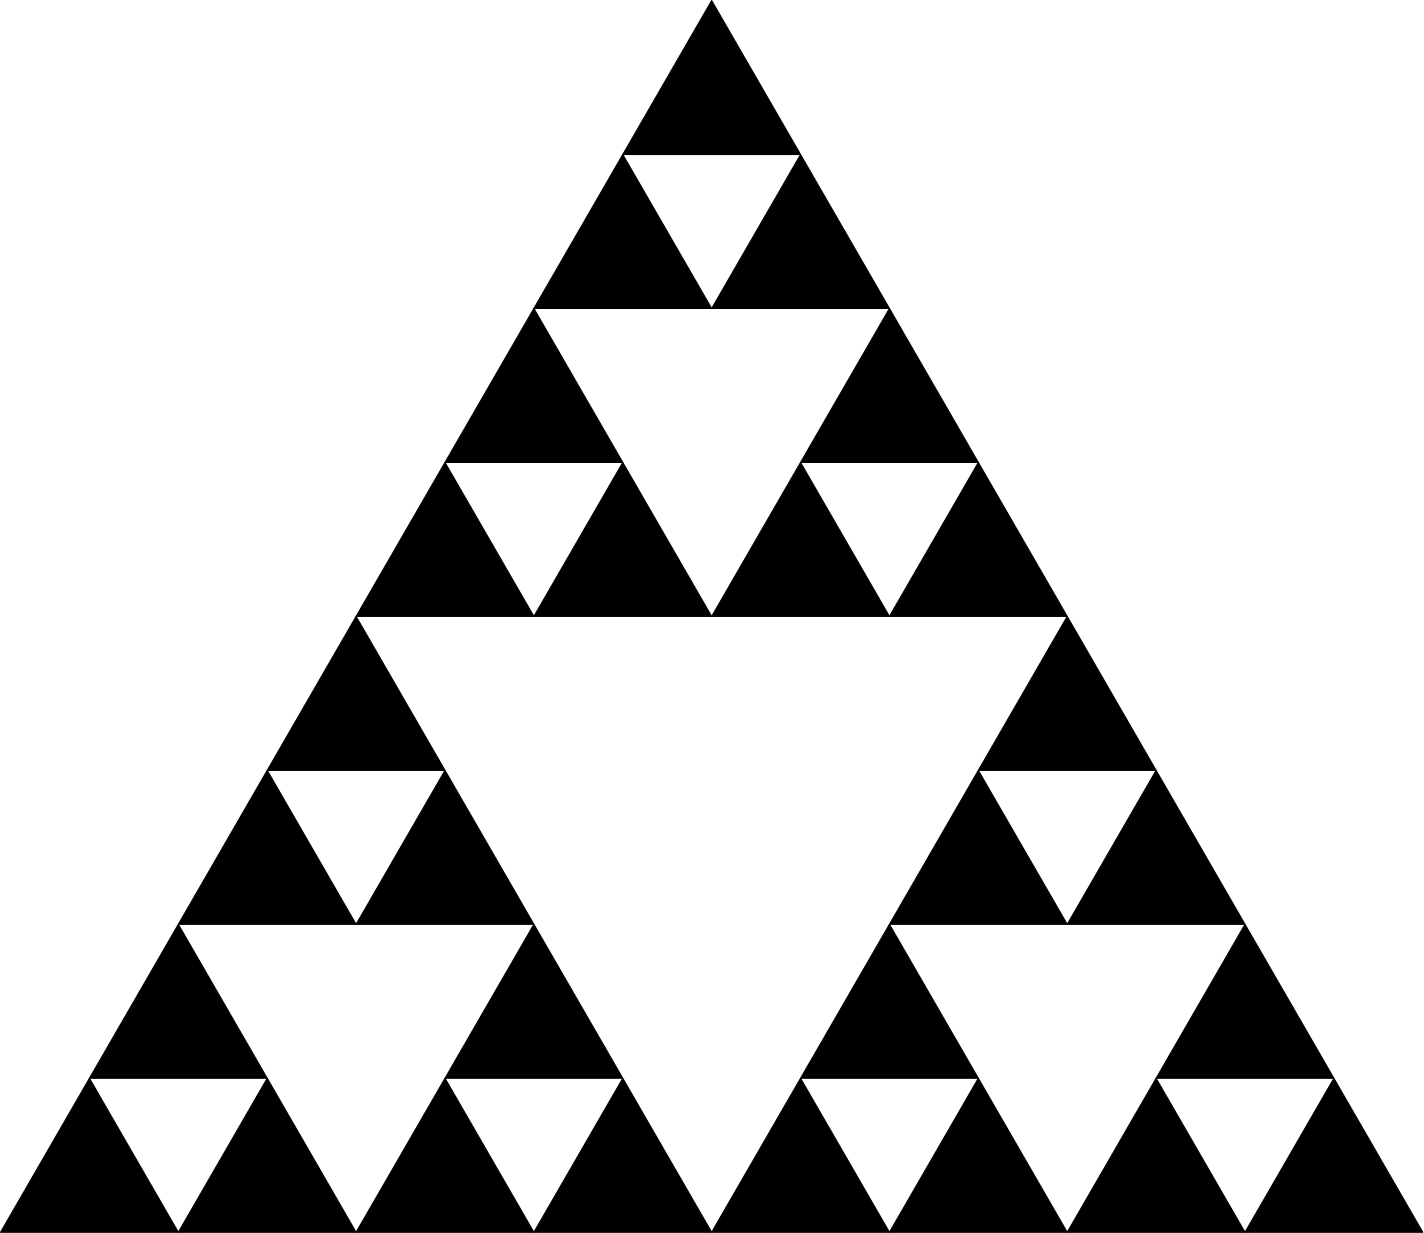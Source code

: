 <?xml version="1.0"?>
<!DOCTYPE ipe SYSTEM "ipe.dtd">
<ipe version="70212" creator="svgtoipe 20240516">
<ipestyle>
<layout paper="536 467" frame="536 467" origin="0 0" crop="no"/>
<opacity name="10%" value="0.10"/>
<opacity name="20%" value="0.20"/>
<opacity name="30%" value="0.30"/>
<opacity name="40%" value="0.40"/>
<opacity name="50%" value="0.50"/>
<opacity name="60%" value="0.60"/>
<opacity name="70%" value="0.70"/>
<opacity name="80%" value="0.80"/>
<opacity name="90%" value="0.90"/>
<pathstyle cap="0" join="0" fillrule="wind"/>
</ipestyle>
<page>
<group matrix="1 0 0 -1 -372 594">
<path stroke="0 0 0" fill="0 0 0" join="1">
672 194.021 m
608 194.021 l
640 138.595 l
h
</path>
<path stroke="0 0 0" fill="0 0 0" join="1">
800 415.723 m
736 415.723 l
768 360.297 l
h
</path>
<path stroke="0 0 0" fill="0 0 0" join="1">
544 415.723 m
480 415.723 l
512 360.297 l
h
</path>
<path stroke="0 0 0" fill="0 0 0" join="1">
736 304.872 m
672 304.872 l
704 249.446 l
h
</path>
<path stroke="0 0 0" fill="0 0 0" join="1">
864 526.574 m
800 526.574 l
832 471.149 l
h
</path>
<path stroke="0 0 0" fill="0 0 0" join="1">
608 526.574 m
544 526.574 l
576 471.149 l
h
</path>
<path stroke="0 0 0" fill="0 0 0" join="1">
608 304.872 m
544 304.872 l
576 249.446 l
h
</path>
<path stroke="0 0 0" fill="0 0 0" join="1">
736 526.574 m
672 526.574 l
704 471.149 l
h
</path>
<path stroke="0 0 0" fill="0 0 0" join="1">
480 526.574 m
416 526.574 l
448 471.149 l
h
</path>
<path stroke="0 0 0" fill="0 0 0" join="1">
704 249.446 m
640 249.446 l
672 194.021 l
h
</path>
<path stroke="0 0 0" fill="0 0 0" join="1">
832 471.149 m
768 471.149 l
800 415.723 l
h
</path>
<path stroke="0 0 0" fill="0 0 0" join="1">
576 471.149 m
512 471.149 l
544 415.723 l
h
</path>
<path stroke="0 0 0" fill="0 0 0" join="1">
768 360.297 m
704 360.297 l
736 304.872 l
h
</path>
<path stroke="0 0 0" fill="0 0 0" join="1">
896 582 m
832 582 l
864 526.574 l
h
</path>
<path stroke="0 0 0" fill="0 0 0" join="1">
640 582 m
576 582 l
608 526.574 l
h
</path>
<path stroke="0 0 0" fill="0 0 0" join="1">
640 360.297 m
576 360.297 l
608 304.872 l
h
</path>
<path stroke="0 0 0" fill="0 0 0" join="1">
768 582 m
704 582 l
736 526.574 l
h
</path>
<path stroke="0 0 0" fill="0 0 0" join="1">
512 582 m
448 582 l
480 526.574 l
h
</path>
<path stroke="0 0 0" fill="0 0 0" join="1">
640 249.446 m
576 249.446 l
608 194.021 l
h
</path>
<path stroke="0 0 0" fill="0 0 0" join="1">
768 471.149 m
704 471.149 l
736 415.723 l
h
</path>
<path stroke="0 0 0" fill="0 0 0" join="1">
512 471.149 m
448 471.149 l
480 415.723 l
h
</path>
<path stroke="0 0 0" fill="0 0 0" join="1">
704 360.297 m
640 360.297 l
672 304.872 l
h
</path>
<path stroke="0 0 0" fill="0 0 0" join="1">
832 582 m
768 582 l
800 526.574 l
h
</path>
<path stroke="0 0 0" fill="0 0 0" join="1">
576 582 m
512 582 l
544 526.574 l
h
</path>
<path stroke="0 0 0" fill="0 0 0" join="1">
576 360.297 m
512 360.297 l
544 304.872 l
h
</path>
<path stroke="0 0 0" fill="0 0 0" join="1">
704 582 m
640 582 l
672 526.574 l
h
</path>
<path stroke="0 0 0" fill="0 0 0" join="1">
448 582 m
384 582 l
416 526.574 l
h
</path>
</group>
</page>
</ipe>
